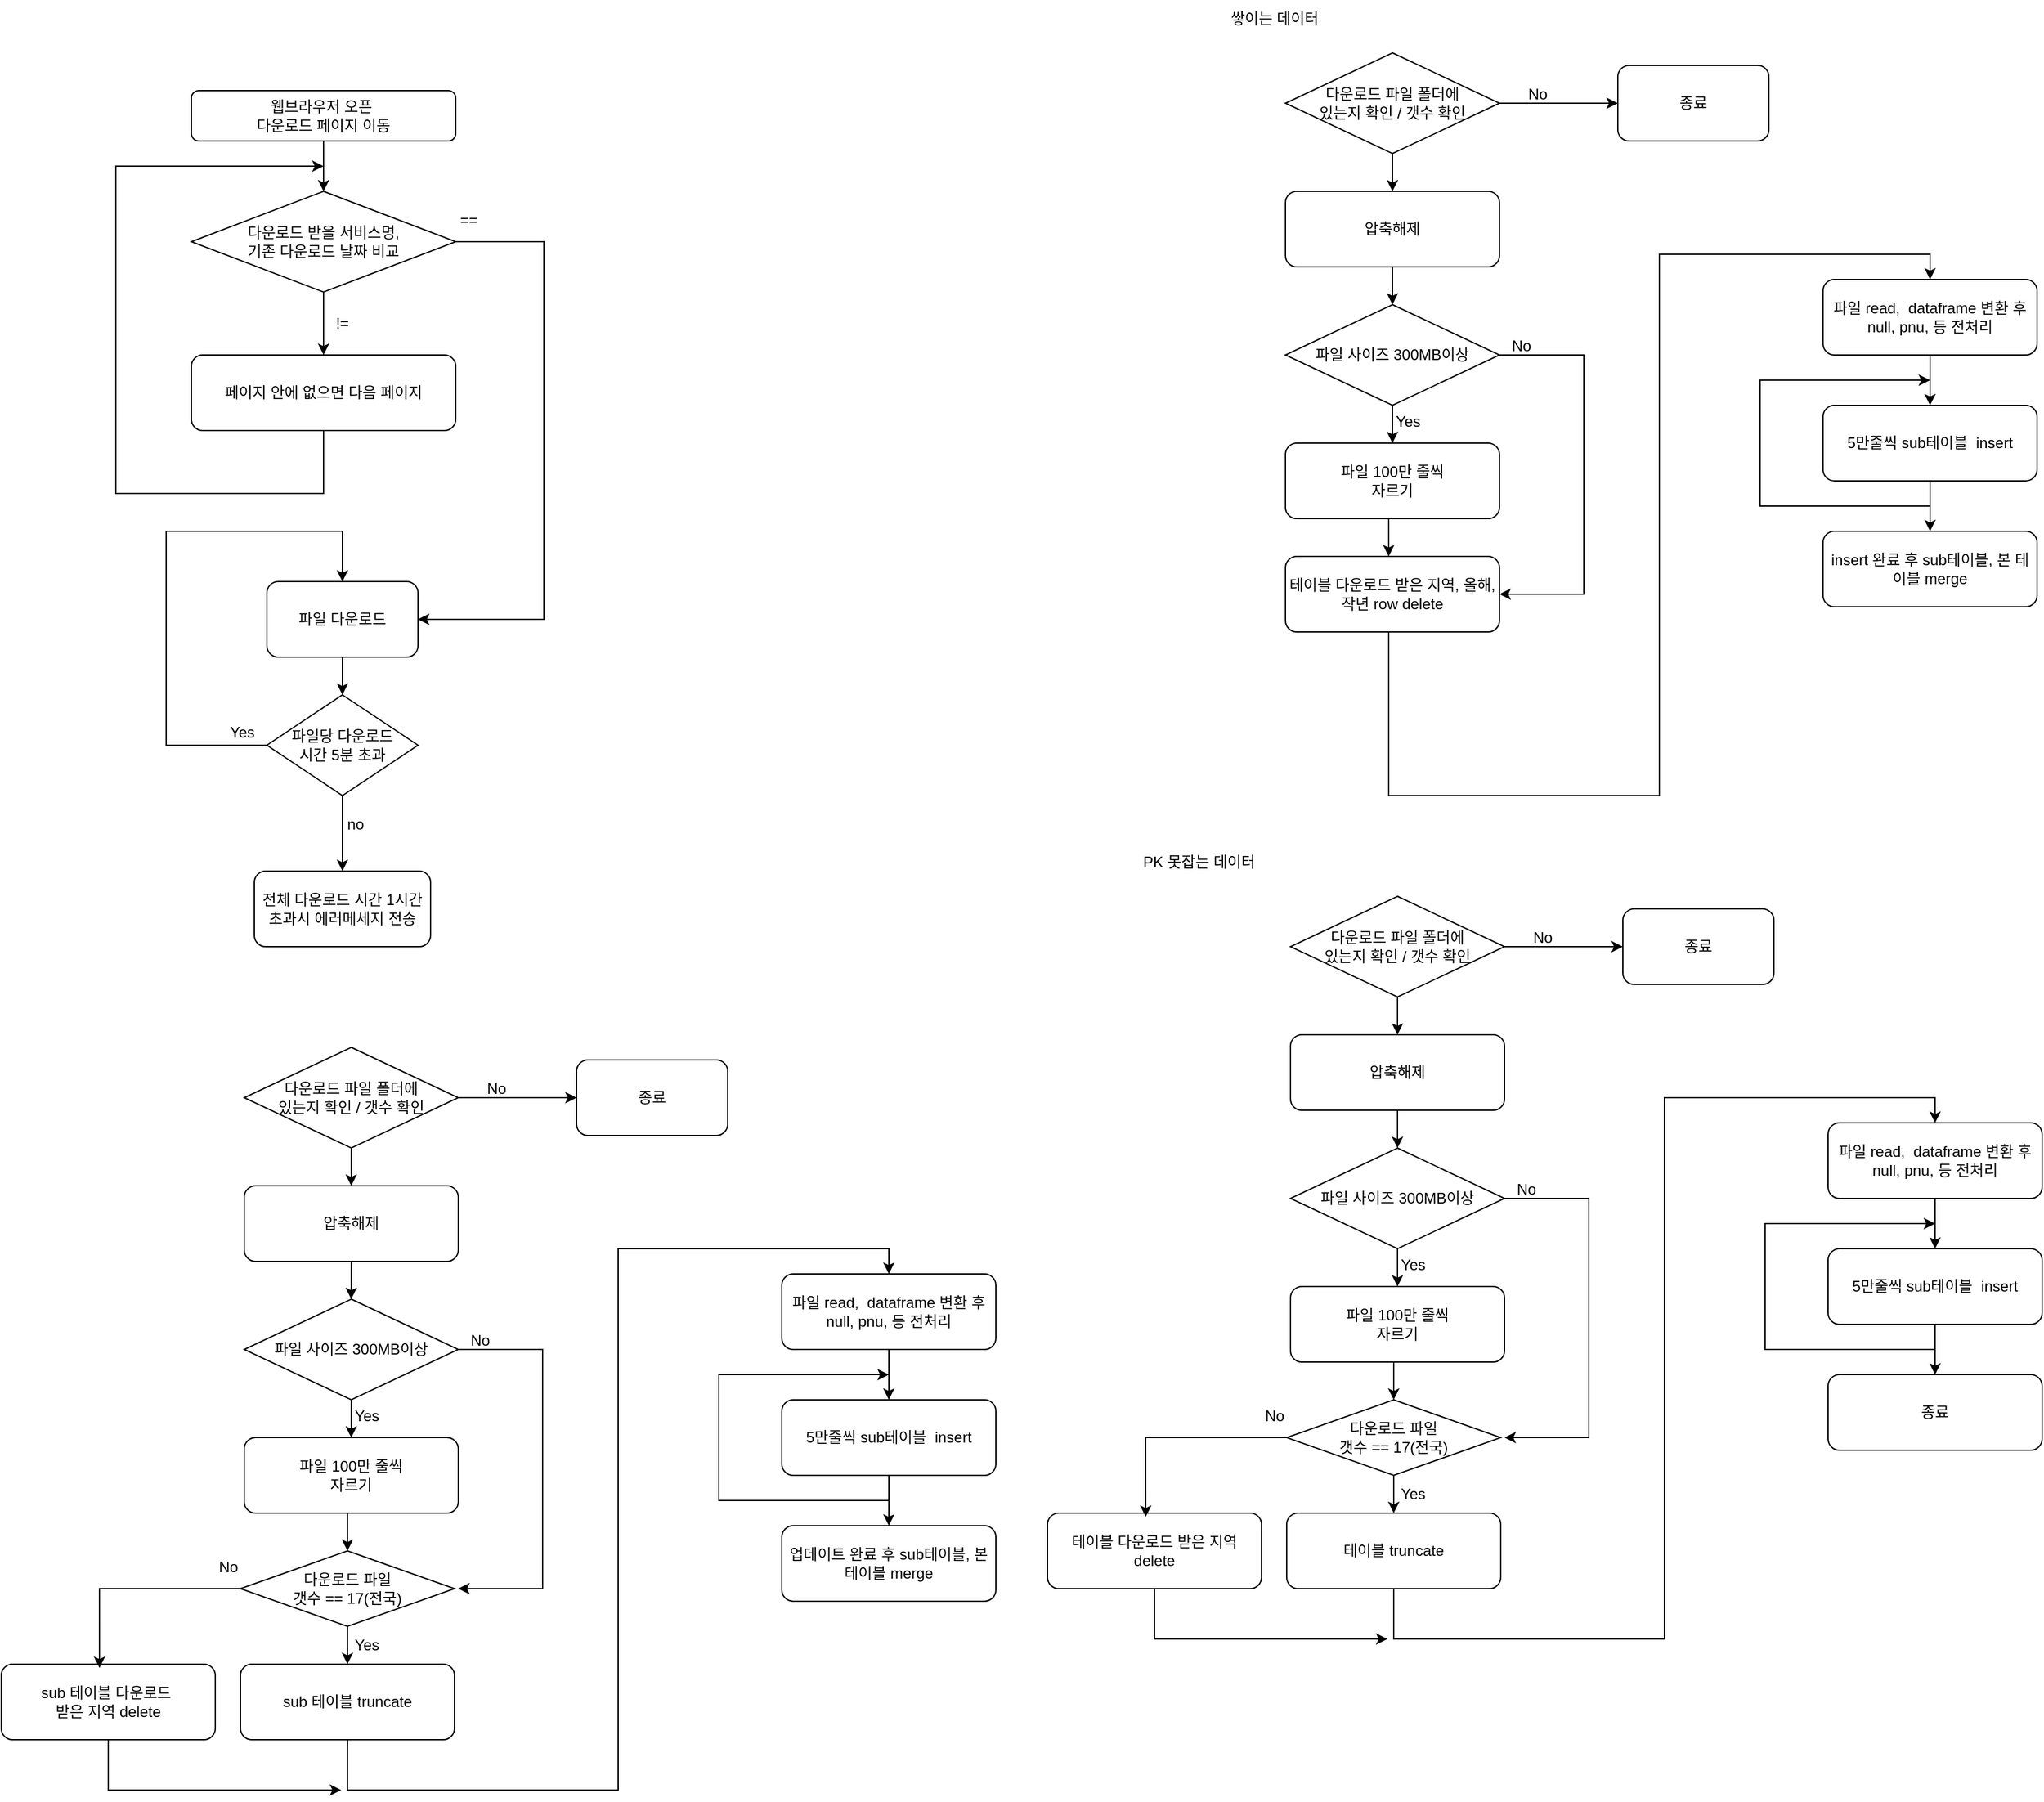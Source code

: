 <mxfile version="24.4.4" type="github">
  <diagram id="C5RBs43oDa-KdzZeNtuy" name="Page-1">
    <mxGraphModel dx="1434" dy="746" grid="1" gridSize="10" guides="1" tooltips="1" connect="1" arrows="1" fold="1" page="1" pageScale="1" pageWidth="827" pageHeight="1169" math="0" shadow="0">
      <root>
        <mxCell id="WIyWlLk6GJQsqaUBKTNV-0" />
        <mxCell id="WIyWlLk6GJQsqaUBKTNV-1" parent="WIyWlLk6GJQsqaUBKTNV-0" />
        <mxCell id="RQJnAnq88mKPeZcABVS9-10" value="웹브라우저 오픈&amp;nbsp;&lt;br&gt;다운로드 페이지 이동" style="rounded=1;whiteSpace=wrap;html=1;fontSize=12;glass=0;strokeWidth=1;shadow=0;" vertex="1" parent="WIyWlLk6GJQsqaUBKTNV-1">
          <mxGeometry x="170" y="90" width="210" height="40" as="geometry" />
        </mxCell>
        <mxCell id="RQJnAnq88mKPeZcABVS9-11" value="다운로드 받을 서비스명,&lt;br&gt;기존 다운로드 날짜 비교" style="rhombus;whiteSpace=wrap;html=1;" vertex="1" parent="WIyWlLk6GJQsqaUBKTNV-1">
          <mxGeometry x="170" y="170" width="210" height="80" as="geometry" />
        </mxCell>
        <mxCell id="RQJnAnq88mKPeZcABVS9-12" value="" style="endArrow=classic;html=1;rounded=0;exitX=0.5;exitY=1;exitDx=0;exitDy=0;entryX=0.5;entryY=0;entryDx=0;entryDy=0;" edge="1" parent="WIyWlLk6GJQsqaUBKTNV-1" source="RQJnAnq88mKPeZcABVS9-10" target="RQJnAnq88mKPeZcABVS9-11">
          <mxGeometry width="50" height="50" relative="1" as="geometry">
            <mxPoint x="400" y="430" as="sourcePoint" />
            <mxPoint x="450" y="380" as="targetPoint" />
          </mxGeometry>
        </mxCell>
        <mxCell id="RQJnAnq88mKPeZcABVS9-13" value="" style="endArrow=classic;html=1;rounded=0;exitX=0.5;exitY=1;exitDx=0;exitDy=0;entryX=0.5;entryY=0;entryDx=0;entryDy=0;" edge="1" parent="WIyWlLk6GJQsqaUBKTNV-1" source="RQJnAnq88mKPeZcABVS9-11">
          <mxGeometry width="50" height="50" relative="1" as="geometry">
            <mxPoint x="400" y="430" as="sourcePoint" />
            <mxPoint x="275" y="300" as="targetPoint" />
          </mxGeometry>
        </mxCell>
        <mxCell id="RQJnAnq88mKPeZcABVS9-14" value="페이지 안에 없으면 다음 페이지" style="rounded=1;whiteSpace=wrap;html=1;" vertex="1" parent="WIyWlLk6GJQsqaUBKTNV-1">
          <mxGeometry x="170" y="300" width="210" height="60" as="geometry" />
        </mxCell>
        <mxCell id="RQJnAnq88mKPeZcABVS9-15" value="!=" style="text;html=1;align=center;verticalAlign=middle;whiteSpace=wrap;rounded=0;" vertex="1" parent="WIyWlLk6GJQsqaUBKTNV-1">
          <mxGeometry x="260" y="260" width="60" height="30" as="geometry" />
        </mxCell>
        <mxCell id="RQJnAnq88mKPeZcABVS9-16" value="" style="endArrow=classic;html=1;rounded=0;exitX=0.5;exitY=1;exitDx=0;exitDy=0;" edge="1" parent="WIyWlLk6GJQsqaUBKTNV-1" source="RQJnAnq88mKPeZcABVS9-14">
          <mxGeometry width="50" height="50" relative="1" as="geometry">
            <mxPoint x="400" y="430" as="sourcePoint" />
            <mxPoint x="275" y="150" as="targetPoint" />
            <Array as="points">
              <mxPoint x="275" y="410" />
              <mxPoint x="110" y="410" />
              <mxPoint x="110" y="150" />
            </Array>
          </mxGeometry>
        </mxCell>
        <mxCell id="RQJnAnq88mKPeZcABVS9-17" value="" style="endArrow=classic;html=1;rounded=0;exitX=1;exitY=0.5;exitDx=0;exitDy=0;entryX=1;entryY=0.5;entryDx=0;entryDy=0;" edge="1" parent="WIyWlLk6GJQsqaUBKTNV-1" source="RQJnAnq88mKPeZcABVS9-11" target="RQJnAnq88mKPeZcABVS9-18">
          <mxGeometry width="50" height="50" relative="1" as="geometry">
            <mxPoint x="400" y="350" as="sourcePoint" />
            <mxPoint x="450" y="300" as="targetPoint" />
            <Array as="points">
              <mxPoint x="450" y="210" />
              <mxPoint x="450" y="510" />
            </Array>
          </mxGeometry>
        </mxCell>
        <mxCell id="RQJnAnq88mKPeZcABVS9-24" style="edgeStyle=orthogonalEdgeStyle;rounded=0;orthogonalLoop=1;jettySize=auto;html=1;exitX=0.5;exitY=1;exitDx=0;exitDy=0;entryX=0.5;entryY=0;entryDx=0;entryDy=0;" edge="1" parent="WIyWlLk6GJQsqaUBKTNV-1" source="RQJnAnq88mKPeZcABVS9-18" target="RQJnAnq88mKPeZcABVS9-22">
          <mxGeometry relative="1" as="geometry" />
        </mxCell>
        <mxCell id="RQJnAnq88mKPeZcABVS9-18" value="파일 다운로드" style="rounded=1;whiteSpace=wrap;html=1;" vertex="1" parent="WIyWlLk6GJQsqaUBKTNV-1">
          <mxGeometry x="230" y="480" width="120" height="60" as="geometry" />
        </mxCell>
        <mxCell id="RQJnAnq88mKPeZcABVS9-19" value="==" style="text;html=1;align=center;verticalAlign=middle;resizable=0;points=[];autosize=1;strokeColor=none;fillColor=none;" vertex="1" parent="WIyWlLk6GJQsqaUBKTNV-1">
          <mxGeometry x="370" y="178" width="40" height="30" as="geometry" />
        </mxCell>
        <mxCell id="RQJnAnq88mKPeZcABVS9-23" style="edgeStyle=orthogonalEdgeStyle;rounded=0;orthogonalLoop=1;jettySize=auto;html=1;exitX=0;exitY=0.5;exitDx=0;exitDy=0;entryX=0.5;entryY=0;entryDx=0;entryDy=0;" edge="1" parent="WIyWlLk6GJQsqaUBKTNV-1" source="RQJnAnq88mKPeZcABVS9-22" target="RQJnAnq88mKPeZcABVS9-18">
          <mxGeometry relative="1" as="geometry">
            <mxPoint x="290" y="460" as="targetPoint" />
            <Array as="points">
              <mxPoint x="150" y="610" />
              <mxPoint x="150" y="440" />
              <mxPoint x="290" y="440" />
            </Array>
          </mxGeometry>
        </mxCell>
        <mxCell id="RQJnAnq88mKPeZcABVS9-26" style="edgeStyle=orthogonalEdgeStyle;rounded=0;orthogonalLoop=1;jettySize=auto;html=1;exitX=0.5;exitY=1;exitDx=0;exitDy=0;" edge="1" parent="WIyWlLk6GJQsqaUBKTNV-1" source="RQJnAnq88mKPeZcABVS9-22">
          <mxGeometry relative="1" as="geometry">
            <mxPoint x="290" y="710" as="targetPoint" />
          </mxGeometry>
        </mxCell>
        <mxCell id="RQJnAnq88mKPeZcABVS9-22" value="파일당 다운로드 &lt;br&gt;시간 5분 초과" style="rhombus;whiteSpace=wrap;html=1;" vertex="1" parent="WIyWlLk6GJQsqaUBKTNV-1">
          <mxGeometry x="230" y="570" width="120" height="80" as="geometry" />
        </mxCell>
        <mxCell id="RQJnAnq88mKPeZcABVS9-25" value="Yes" style="text;html=1;align=center;verticalAlign=middle;resizable=0;points=[];autosize=1;strokeColor=none;fillColor=none;" vertex="1" parent="WIyWlLk6GJQsqaUBKTNV-1">
          <mxGeometry x="190" y="585" width="40" height="30" as="geometry" />
        </mxCell>
        <mxCell id="RQJnAnq88mKPeZcABVS9-27" value="no" style="text;html=1;align=center;verticalAlign=middle;resizable=0;points=[];autosize=1;strokeColor=none;fillColor=none;" vertex="1" parent="WIyWlLk6GJQsqaUBKTNV-1">
          <mxGeometry x="280" y="658" width="40" height="30" as="geometry" />
        </mxCell>
        <mxCell id="RQJnAnq88mKPeZcABVS9-28" value="전체 다운로드 시간 1시간 초과시 에러메세지 전송" style="rounded=1;whiteSpace=wrap;html=1;" vertex="1" parent="WIyWlLk6GJQsqaUBKTNV-1">
          <mxGeometry x="220" y="710" width="140" height="60" as="geometry" />
        </mxCell>
        <mxCell id="RQJnAnq88mKPeZcABVS9-29" style="edgeStyle=orthogonalEdgeStyle;rounded=0;orthogonalLoop=1;jettySize=auto;html=1;exitX=0.5;exitY=1;exitDx=0;exitDy=0;entryX=0.5;entryY=0;entryDx=0;entryDy=0;" edge="1" parent="WIyWlLk6GJQsqaUBKTNV-1" source="RQJnAnq88mKPeZcABVS9-30">
          <mxGeometry relative="1" as="geometry">
            <mxPoint x="297" y="960" as="targetPoint" />
          </mxGeometry>
        </mxCell>
        <mxCell id="RQJnAnq88mKPeZcABVS9-30" value="다운로드 파일 폴더에 &lt;br&gt;있는지 확인 / 갯수 확인" style="rhombus;whiteSpace=wrap;html=1;" vertex="1" parent="WIyWlLk6GJQsqaUBKTNV-1">
          <mxGeometry x="212" y="850" width="170" height="80" as="geometry" />
        </mxCell>
        <mxCell id="RQJnAnq88mKPeZcABVS9-31" value="종료" style="rounded=1;whiteSpace=wrap;html=1;" vertex="1" parent="WIyWlLk6GJQsqaUBKTNV-1">
          <mxGeometry x="476" y="860" width="120" height="60" as="geometry" />
        </mxCell>
        <mxCell id="RQJnAnq88mKPeZcABVS9-32" value="" style="endArrow=classic;html=1;rounded=0;exitX=1;exitY=0.5;exitDx=0;exitDy=0;entryX=0;entryY=0.5;entryDx=0;entryDy=0;" edge="1" parent="WIyWlLk6GJQsqaUBKTNV-1" source="RQJnAnq88mKPeZcABVS9-30" target="RQJnAnq88mKPeZcABVS9-31">
          <mxGeometry width="50" height="50" relative="1" as="geometry">
            <mxPoint x="452" y="920" as="sourcePoint" />
            <mxPoint x="502" y="870" as="targetPoint" />
          </mxGeometry>
        </mxCell>
        <mxCell id="RQJnAnq88mKPeZcABVS9-33" value="No" style="text;html=1;align=center;verticalAlign=middle;resizable=0;points=[];autosize=1;strokeColor=none;fillColor=none;" vertex="1" parent="WIyWlLk6GJQsqaUBKTNV-1">
          <mxGeometry x="392" y="868" width="40" height="30" as="geometry" />
        </mxCell>
        <mxCell id="RQJnAnq88mKPeZcABVS9-47" style="edgeStyle=orthogonalEdgeStyle;rounded=0;orthogonalLoop=1;jettySize=auto;html=1;exitX=0.5;exitY=1;exitDx=0;exitDy=0;entryX=0.5;entryY=0;entryDx=0;entryDy=0;" edge="1" parent="WIyWlLk6GJQsqaUBKTNV-1" source="RQJnAnq88mKPeZcABVS9-35" target="RQJnAnq88mKPeZcABVS9-46">
          <mxGeometry relative="1" as="geometry" />
        </mxCell>
        <mxCell id="RQJnAnq88mKPeZcABVS9-35" value="압축해제" style="rounded=1;whiteSpace=wrap;html=1;" vertex="1" parent="WIyWlLk6GJQsqaUBKTNV-1">
          <mxGeometry x="212" y="960" width="170" height="60" as="geometry" />
        </mxCell>
        <mxCell id="RQJnAnq88mKPeZcABVS9-52" style="edgeStyle=orthogonalEdgeStyle;rounded=0;orthogonalLoop=1;jettySize=auto;html=1;exitX=0.5;exitY=1;exitDx=0;exitDy=0;entryX=0.5;entryY=0;entryDx=0;entryDy=0;" edge="1" parent="WIyWlLk6GJQsqaUBKTNV-1" source="RQJnAnq88mKPeZcABVS9-37" target="RQJnAnq88mKPeZcABVS9-50">
          <mxGeometry relative="1" as="geometry" />
        </mxCell>
        <mxCell id="RQJnAnq88mKPeZcABVS9-37" value="파일 100만 줄씩 &lt;br&gt;자르기" style="rounded=1;whiteSpace=wrap;html=1;" vertex="1" parent="WIyWlLk6GJQsqaUBKTNV-1">
          <mxGeometry x="212" y="1160" width="170" height="60" as="geometry" />
        </mxCell>
        <mxCell id="RQJnAnq88mKPeZcABVS9-38" style="edgeStyle=orthogonalEdgeStyle;rounded=0;orthogonalLoop=1;jettySize=auto;html=1;exitX=0.5;exitY=1;exitDx=0;exitDy=0;" edge="1" parent="WIyWlLk6GJQsqaUBKTNV-1" source="RQJnAnq88mKPeZcABVS9-39" target="RQJnAnq88mKPeZcABVS9-41">
          <mxGeometry relative="1" as="geometry" />
        </mxCell>
        <mxCell id="RQJnAnq88mKPeZcABVS9-39" value="파일 read,&amp;nbsp; dataframe 변환 후 null, pnu, 등 전처리" style="rounded=1;whiteSpace=wrap;html=1;" vertex="1" parent="WIyWlLk6GJQsqaUBKTNV-1">
          <mxGeometry x="639" y="1030" width="170" height="60" as="geometry" />
        </mxCell>
        <mxCell id="RQJnAnq88mKPeZcABVS9-40" style="edgeStyle=orthogonalEdgeStyle;rounded=0;orthogonalLoop=1;jettySize=auto;html=1;exitX=0.5;exitY=1;exitDx=0;exitDy=0;entryX=0.5;entryY=0;entryDx=0;entryDy=0;" edge="1" parent="WIyWlLk6GJQsqaUBKTNV-1" source="RQJnAnq88mKPeZcABVS9-41" target="RQJnAnq88mKPeZcABVS9-42">
          <mxGeometry relative="1" as="geometry" />
        </mxCell>
        <mxCell id="RQJnAnq88mKPeZcABVS9-41" value="5만줄씩 sub테이블&amp;nbsp; insert" style="rounded=1;whiteSpace=wrap;html=1;" vertex="1" parent="WIyWlLk6GJQsqaUBKTNV-1">
          <mxGeometry x="639" y="1130" width="170" height="60" as="geometry" />
        </mxCell>
        <mxCell id="RQJnAnq88mKPeZcABVS9-42" value="업데이트 완료 후 sub테이블, 본 테이블 merge" style="rounded=1;whiteSpace=wrap;html=1;" vertex="1" parent="WIyWlLk6GJQsqaUBKTNV-1">
          <mxGeometry x="639" y="1230" width="170" height="60" as="geometry" />
        </mxCell>
        <mxCell id="RQJnAnq88mKPeZcABVS9-43" value="" style="endArrow=classic;html=1;rounded=0;exitX=0.5;exitY=1;exitDx=0;exitDy=0;" edge="1" parent="WIyWlLk6GJQsqaUBKTNV-1" source="RQJnAnq88mKPeZcABVS9-41">
          <mxGeometry width="50" height="50" relative="1" as="geometry">
            <mxPoint x="879" y="1060" as="sourcePoint" />
            <mxPoint x="724" y="1110" as="targetPoint" />
            <Array as="points">
              <mxPoint x="724" y="1210" />
              <mxPoint x="589" y="1210" />
              <mxPoint x="589" y="1110" />
            </Array>
          </mxGeometry>
        </mxCell>
        <mxCell id="RQJnAnq88mKPeZcABVS9-48" style="edgeStyle=orthogonalEdgeStyle;rounded=0;orthogonalLoop=1;jettySize=auto;html=1;exitX=0.5;exitY=1;exitDx=0;exitDy=0;entryX=0.5;entryY=0;entryDx=0;entryDy=0;" edge="1" parent="WIyWlLk6GJQsqaUBKTNV-1" source="RQJnAnq88mKPeZcABVS9-46" target="RQJnAnq88mKPeZcABVS9-37">
          <mxGeometry relative="1" as="geometry" />
        </mxCell>
        <mxCell id="RQJnAnq88mKPeZcABVS9-46" value="파일 사이즈 300MB이상" style="rhombus;whiteSpace=wrap;html=1;" vertex="1" parent="WIyWlLk6GJQsqaUBKTNV-1">
          <mxGeometry x="212" y="1050" width="170" height="80" as="geometry" />
        </mxCell>
        <mxCell id="RQJnAnq88mKPeZcABVS9-49" value="" style="endArrow=classic;html=1;rounded=0;exitX=1;exitY=0.5;exitDx=0;exitDy=0;entryX=1;entryY=0.5;entryDx=0;entryDy=0;" edge="1" parent="WIyWlLk6GJQsqaUBKTNV-1" source="RQJnAnq88mKPeZcABVS9-46">
          <mxGeometry width="50" height="50" relative="1" as="geometry">
            <mxPoint x="479" y="1330" as="sourcePoint" />
            <mxPoint x="382" y="1280" as="targetPoint" />
            <Array as="points">
              <mxPoint x="449" y="1090" />
              <mxPoint x="449" y="1280" />
            </Array>
          </mxGeometry>
        </mxCell>
        <mxCell id="RQJnAnq88mKPeZcABVS9-57" style="edgeStyle=orthogonalEdgeStyle;rounded=0;orthogonalLoop=1;jettySize=auto;html=1;exitX=0.5;exitY=1;exitDx=0;exitDy=0;entryX=0.5;entryY=0;entryDx=0;entryDy=0;" edge="1" parent="WIyWlLk6GJQsqaUBKTNV-1" source="RQJnAnq88mKPeZcABVS9-50" target="RQJnAnq88mKPeZcABVS9-54">
          <mxGeometry relative="1" as="geometry" />
        </mxCell>
        <mxCell id="RQJnAnq88mKPeZcABVS9-50" value="다운로드 파일 &lt;br&gt;갯수 == 17(전국)" style="rhombus;whiteSpace=wrap;html=1;" vertex="1" parent="WIyWlLk6GJQsqaUBKTNV-1">
          <mxGeometry x="209" y="1250" width="170" height="60" as="geometry" />
        </mxCell>
        <mxCell id="RQJnAnq88mKPeZcABVS9-58" style="edgeStyle=orthogonalEdgeStyle;rounded=0;orthogonalLoop=1;jettySize=auto;html=1;exitX=0.5;exitY=1;exitDx=0;exitDy=0;entryX=0.5;entryY=0;entryDx=0;entryDy=0;" edge="1" parent="WIyWlLk6GJQsqaUBKTNV-1" source="RQJnAnq88mKPeZcABVS9-54" target="RQJnAnq88mKPeZcABVS9-39">
          <mxGeometry relative="1" as="geometry">
            <Array as="points">
              <mxPoint x="294" y="1440" />
              <mxPoint x="509" y="1440" />
              <mxPoint x="509" y="1010" />
              <mxPoint x="724" y="1010" />
            </Array>
          </mxGeometry>
        </mxCell>
        <mxCell id="RQJnAnq88mKPeZcABVS9-54" value="sub 테이블 truncate" style="rounded=1;whiteSpace=wrap;html=1;" vertex="1" parent="WIyWlLk6GJQsqaUBKTNV-1">
          <mxGeometry x="209" y="1340" width="170" height="60" as="geometry" />
        </mxCell>
        <mxCell id="RQJnAnq88mKPeZcABVS9-59" style="edgeStyle=orthogonalEdgeStyle;rounded=0;orthogonalLoop=1;jettySize=auto;html=1;exitX=0.5;exitY=1;exitDx=0;exitDy=0;" edge="1" parent="WIyWlLk6GJQsqaUBKTNV-1" source="RQJnAnq88mKPeZcABVS9-55">
          <mxGeometry relative="1" as="geometry">
            <mxPoint x="289" y="1440" as="targetPoint" />
            <Array as="points">
              <mxPoint x="104" y="1440" />
            </Array>
          </mxGeometry>
        </mxCell>
        <mxCell id="RQJnAnq88mKPeZcABVS9-55" value="sub 테이블 다운로드&amp;nbsp;&lt;div&gt;받은 지역 delete&lt;/div&gt;" style="rounded=1;whiteSpace=wrap;html=1;" vertex="1" parent="WIyWlLk6GJQsqaUBKTNV-1">
          <mxGeometry x="19" y="1340" width="170" height="60" as="geometry" />
        </mxCell>
        <mxCell id="RQJnAnq88mKPeZcABVS9-56" style="edgeStyle=orthogonalEdgeStyle;rounded=0;orthogonalLoop=1;jettySize=auto;html=1;exitX=0;exitY=0.5;exitDx=0;exitDy=0;entryX=0.459;entryY=0.05;entryDx=0;entryDy=0;entryPerimeter=0;" edge="1" parent="WIyWlLk6GJQsqaUBKTNV-1" source="RQJnAnq88mKPeZcABVS9-50" target="RQJnAnq88mKPeZcABVS9-55">
          <mxGeometry relative="1" as="geometry" />
        </mxCell>
        <mxCell id="RQJnAnq88mKPeZcABVS9-60" value="No" style="text;html=1;align=center;verticalAlign=middle;resizable=0;points=[];autosize=1;strokeColor=none;fillColor=none;" vertex="1" parent="WIyWlLk6GJQsqaUBKTNV-1">
          <mxGeometry x="379" y="1068" width="40" height="30" as="geometry" />
        </mxCell>
        <mxCell id="RQJnAnq88mKPeZcABVS9-61" value="Yes" style="text;html=1;align=center;verticalAlign=middle;resizable=0;points=[];autosize=1;strokeColor=none;fillColor=none;" vertex="1" parent="WIyWlLk6GJQsqaUBKTNV-1">
          <mxGeometry x="289" y="1128" width="40" height="30" as="geometry" />
        </mxCell>
        <mxCell id="RQJnAnq88mKPeZcABVS9-62" value="No" style="text;html=1;align=center;verticalAlign=middle;resizable=0;points=[];autosize=1;strokeColor=none;fillColor=none;" vertex="1" parent="WIyWlLk6GJQsqaUBKTNV-1">
          <mxGeometry x="179" y="1248" width="40" height="30" as="geometry" />
        </mxCell>
        <mxCell id="RQJnAnq88mKPeZcABVS9-63" value="Yes" style="text;html=1;align=center;verticalAlign=middle;resizable=0;points=[];autosize=1;strokeColor=none;fillColor=none;" vertex="1" parent="WIyWlLk6GJQsqaUBKTNV-1">
          <mxGeometry x="289" y="1310" width="40" height="30" as="geometry" />
        </mxCell>
        <mxCell id="RQJnAnq88mKPeZcABVS9-64" style="edgeStyle=orthogonalEdgeStyle;rounded=0;orthogonalLoop=1;jettySize=auto;html=1;exitX=0.5;exitY=1;exitDx=0;exitDy=0;entryX=0.5;entryY=0;entryDx=0;entryDy=0;" edge="1" parent="WIyWlLk6GJQsqaUBKTNV-1" source="RQJnAnq88mKPeZcABVS9-65">
          <mxGeometry relative="1" as="geometry">
            <mxPoint x="1124" y="170" as="targetPoint" />
          </mxGeometry>
        </mxCell>
        <mxCell id="RQJnAnq88mKPeZcABVS9-65" value="다운로드 파일 폴더에 &lt;br&gt;있는지 확인 / 갯수 확인" style="rhombus;whiteSpace=wrap;html=1;" vertex="1" parent="WIyWlLk6GJQsqaUBKTNV-1">
          <mxGeometry x="1039" y="60" width="170" height="80" as="geometry" />
        </mxCell>
        <mxCell id="RQJnAnq88mKPeZcABVS9-66" value="종료" style="rounded=1;whiteSpace=wrap;html=1;" vertex="1" parent="WIyWlLk6GJQsqaUBKTNV-1">
          <mxGeometry x="1303" y="70" width="120" height="60" as="geometry" />
        </mxCell>
        <mxCell id="RQJnAnq88mKPeZcABVS9-67" value="" style="endArrow=classic;html=1;rounded=0;exitX=1;exitY=0.5;exitDx=0;exitDy=0;entryX=0;entryY=0.5;entryDx=0;entryDy=0;" edge="1" parent="WIyWlLk6GJQsqaUBKTNV-1" source="RQJnAnq88mKPeZcABVS9-65" target="RQJnAnq88mKPeZcABVS9-66">
          <mxGeometry width="50" height="50" relative="1" as="geometry">
            <mxPoint x="1279" y="130" as="sourcePoint" />
            <mxPoint x="1329" y="80" as="targetPoint" />
          </mxGeometry>
        </mxCell>
        <mxCell id="RQJnAnq88mKPeZcABVS9-68" value="No" style="text;html=1;align=center;verticalAlign=middle;resizable=0;points=[];autosize=1;strokeColor=none;fillColor=none;" vertex="1" parent="WIyWlLk6GJQsqaUBKTNV-1">
          <mxGeometry x="1219" y="78" width="40" height="30" as="geometry" />
        </mxCell>
        <mxCell id="RQJnAnq88mKPeZcABVS9-69" style="edgeStyle=orthogonalEdgeStyle;rounded=0;orthogonalLoop=1;jettySize=auto;html=1;exitX=0.5;exitY=1;exitDx=0;exitDy=0;entryX=0.5;entryY=0;entryDx=0;entryDy=0;" edge="1" parent="WIyWlLk6GJQsqaUBKTNV-1" source="RQJnAnq88mKPeZcABVS9-70" target="RQJnAnq88mKPeZcABVS9-80">
          <mxGeometry relative="1" as="geometry" />
        </mxCell>
        <mxCell id="RQJnAnq88mKPeZcABVS9-70" value="압축해제" style="rounded=1;whiteSpace=wrap;html=1;" vertex="1" parent="WIyWlLk6GJQsqaUBKTNV-1">
          <mxGeometry x="1039" y="170" width="170" height="60" as="geometry" />
        </mxCell>
        <mxCell id="RQJnAnq88mKPeZcABVS9-71" style="edgeStyle=orthogonalEdgeStyle;rounded=0;orthogonalLoop=1;jettySize=auto;html=1;exitX=0.5;exitY=1;exitDx=0;exitDy=0;entryX=0.5;entryY=0;entryDx=0;entryDy=0;" edge="1" parent="WIyWlLk6GJQsqaUBKTNV-1" source="RQJnAnq88mKPeZcABVS9-72">
          <mxGeometry relative="1" as="geometry">
            <mxPoint x="1121" y="460" as="targetPoint" />
          </mxGeometry>
        </mxCell>
        <mxCell id="RQJnAnq88mKPeZcABVS9-72" value="파일 100만 줄씩 &lt;br&gt;자르기" style="rounded=1;whiteSpace=wrap;html=1;" vertex="1" parent="WIyWlLk6GJQsqaUBKTNV-1">
          <mxGeometry x="1039" y="370" width="170" height="60" as="geometry" />
        </mxCell>
        <mxCell id="RQJnAnq88mKPeZcABVS9-73" style="edgeStyle=orthogonalEdgeStyle;rounded=0;orthogonalLoop=1;jettySize=auto;html=1;exitX=0.5;exitY=1;exitDx=0;exitDy=0;" edge="1" parent="WIyWlLk6GJQsqaUBKTNV-1" source="RQJnAnq88mKPeZcABVS9-74" target="RQJnAnq88mKPeZcABVS9-76">
          <mxGeometry relative="1" as="geometry" />
        </mxCell>
        <mxCell id="RQJnAnq88mKPeZcABVS9-74" value="파일 read,&amp;nbsp; dataframe 변환 후 null, pnu, 등 전처리" style="rounded=1;whiteSpace=wrap;html=1;" vertex="1" parent="WIyWlLk6GJQsqaUBKTNV-1">
          <mxGeometry x="1466" y="240" width="170" height="60" as="geometry" />
        </mxCell>
        <mxCell id="RQJnAnq88mKPeZcABVS9-75" style="edgeStyle=orthogonalEdgeStyle;rounded=0;orthogonalLoop=1;jettySize=auto;html=1;exitX=0.5;exitY=1;exitDx=0;exitDy=0;entryX=0.5;entryY=0;entryDx=0;entryDy=0;" edge="1" parent="WIyWlLk6GJQsqaUBKTNV-1" source="RQJnAnq88mKPeZcABVS9-76" target="RQJnAnq88mKPeZcABVS9-77">
          <mxGeometry relative="1" as="geometry" />
        </mxCell>
        <mxCell id="RQJnAnq88mKPeZcABVS9-76" value="5만줄씩 sub테이블&amp;nbsp; insert" style="rounded=1;whiteSpace=wrap;html=1;" vertex="1" parent="WIyWlLk6GJQsqaUBKTNV-1">
          <mxGeometry x="1466" y="340" width="170" height="60" as="geometry" />
        </mxCell>
        <mxCell id="RQJnAnq88mKPeZcABVS9-77" value="insert 완&lt;span style=&quot;background-color: initial;&quot;&gt;료 후 sub테이블, 본 테이블 merge&lt;/span&gt;" style="rounded=1;whiteSpace=wrap;html=1;" vertex="1" parent="WIyWlLk6GJQsqaUBKTNV-1">
          <mxGeometry x="1466" y="440" width="170" height="60" as="geometry" />
        </mxCell>
        <mxCell id="RQJnAnq88mKPeZcABVS9-78" value="" style="endArrow=classic;html=1;rounded=0;exitX=0.5;exitY=1;exitDx=0;exitDy=0;" edge="1" parent="WIyWlLk6GJQsqaUBKTNV-1" source="RQJnAnq88mKPeZcABVS9-76">
          <mxGeometry width="50" height="50" relative="1" as="geometry">
            <mxPoint x="1706" y="270" as="sourcePoint" />
            <mxPoint x="1551" y="320" as="targetPoint" />
            <Array as="points">
              <mxPoint x="1551" y="420" />
              <mxPoint x="1416" y="420" />
              <mxPoint x="1416" y="320" />
            </Array>
          </mxGeometry>
        </mxCell>
        <mxCell id="RQJnAnq88mKPeZcABVS9-79" style="edgeStyle=orthogonalEdgeStyle;rounded=0;orthogonalLoop=1;jettySize=auto;html=1;exitX=0.5;exitY=1;exitDx=0;exitDy=0;entryX=0.5;entryY=0;entryDx=0;entryDy=0;" edge="1" parent="WIyWlLk6GJQsqaUBKTNV-1" source="RQJnAnq88mKPeZcABVS9-80" target="RQJnAnq88mKPeZcABVS9-72">
          <mxGeometry relative="1" as="geometry" />
        </mxCell>
        <mxCell id="RQJnAnq88mKPeZcABVS9-80" value="파일 사이즈 300MB이상" style="rhombus;whiteSpace=wrap;html=1;" vertex="1" parent="WIyWlLk6GJQsqaUBKTNV-1">
          <mxGeometry x="1039" y="260" width="170" height="80" as="geometry" />
        </mxCell>
        <mxCell id="RQJnAnq88mKPeZcABVS9-81" value="" style="endArrow=classic;html=1;rounded=0;exitX=1;exitY=0.5;exitDx=0;exitDy=0;entryX=1;entryY=0.5;entryDx=0;entryDy=0;" edge="1" parent="WIyWlLk6GJQsqaUBKTNV-1" source="RQJnAnq88mKPeZcABVS9-80">
          <mxGeometry width="50" height="50" relative="1" as="geometry">
            <mxPoint x="1306" y="540" as="sourcePoint" />
            <mxPoint x="1209" y="490" as="targetPoint" />
            <Array as="points">
              <mxPoint x="1276" y="300" />
              <mxPoint x="1276" y="490" />
            </Array>
          </mxGeometry>
        </mxCell>
        <mxCell id="RQJnAnq88mKPeZcABVS9-84" style="edgeStyle=orthogonalEdgeStyle;rounded=0;orthogonalLoop=1;jettySize=auto;html=1;exitX=0.5;exitY=1;exitDx=0;exitDy=0;entryX=0.5;entryY=0;entryDx=0;entryDy=0;" edge="1" parent="WIyWlLk6GJQsqaUBKTNV-1" source="RQJnAnq88mKPeZcABVS9-87" target="RQJnAnq88mKPeZcABVS9-74">
          <mxGeometry relative="1" as="geometry">
            <Array as="points">
              <mxPoint x="1121" y="520" />
              <mxPoint x="1121" y="650" />
              <mxPoint x="1336" y="650" />
              <mxPoint x="1336" y="220" />
              <mxPoint x="1551" y="220" />
            </Array>
            <mxPoint x="1121" y="610" as="sourcePoint" />
          </mxGeometry>
        </mxCell>
        <mxCell id="RQJnAnq88mKPeZcABVS9-87" value="테이블 다운로드 받은 지역, 올해, 작년 row delete" style="rounded=1;whiteSpace=wrap;html=1;" vertex="1" parent="WIyWlLk6GJQsqaUBKTNV-1">
          <mxGeometry x="1039" y="460" width="170" height="60" as="geometry" />
        </mxCell>
        <mxCell id="RQJnAnq88mKPeZcABVS9-89" value="No" style="text;html=1;align=center;verticalAlign=middle;resizable=0;points=[];autosize=1;strokeColor=none;fillColor=none;" vertex="1" parent="WIyWlLk6GJQsqaUBKTNV-1">
          <mxGeometry x="1206" y="278" width="40" height="30" as="geometry" />
        </mxCell>
        <mxCell id="RQJnAnq88mKPeZcABVS9-90" value="Yes" style="text;html=1;align=center;verticalAlign=middle;resizable=0;points=[];autosize=1;strokeColor=none;fillColor=none;" vertex="1" parent="WIyWlLk6GJQsqaUBKTNV-1">
          <mxGeometry x="1116" y="338" width="40" height="30" as="geometry" />
        </mxCell>
        <mxCell id="RQJnAnq88mKPeZcABVS9-93" value="쌓이는 데이터" style="text;html=1;align=center;verticalAlign=middle;resizable=0;points=[];autosize=1;strokeColor=none;fillColor=none;" vertex="1" parent="WIyWlLk6GJQsqaUBKTNV-1">
          <mxGeometry x="980" y="18" width="100" height="30" as="geometry" />
        </mxCell>
        <mxCell id="RQJnAnq88mKPeZcABVS9-140" value="PK 못잡는 데이터" style="text;html=1;align=center;verticalAlign=middle;resizable=0;points=[];autosize=1;strokeColor=none;fillColor=none;" vertex="1" parent="WIyWlLk6GJQsqaUBKTNV-1">
          <mxGeometry x="910" y="688" width="120" height="30" as="geometry" />
        </mxCell>
        <mxCell id="RQJnAnq88mKPeZcABVS9-141" style="edgeStyle=orthogonalEdgeStyle;rounded=0;orthogonalLoop=1;jettySize=auto;html=1;exitX=0.5;exitY=1;exitDx=0;exitDy=0;entryX=0.5;entryY=0;entryDx=0;entryDy=0;" edge="1" parent="WIyWlLk6GJQsqaUBKTNV-1" source="RQJnAnq88mKPeZcABVS9-142">
          <mxGeometry relative="1" as="geometry">
            <mxPoint x="1128" y="840" as="targetPoint" />
          </mxGeometry>
        </mxCell>
        <mxCell id="RQJnAnq88mKPeZcABVS9-142" value="다운로드 파일 폴더에 &lt;br&gt;있는지 확인 / 갯수 확인" style="rhombus;whiteSpace=wrap;html=1;" vertex="1" parent="WIyWlLk6GJQsqaUBKTNV-1">
          <mxGeometry x="1043" y="730" width="170" height="80" as="geometry" />
        </mxCell>
        <mxCell id="RQJnAnq88mKPeZcABVS9-143" value="종료" style="rounded=1;whiteSpace=wrap;html=1;" vertex="1" parent="WIyWlLk6GJQsqaUBKTNV-1">
          <mxGeometry x="1307" y="740" width="120" height="60" as="geometry" />
        </mxCell>
        <mxCell id="RQJnAnq88mKPeZcABVS9-144" value="" style="endArrow=classic;html=1;rounded=0;exitX=1;exitY=0.5;exitDx=0;exitDy=0;entryX=0;entryY=0.5;entryDx=0;entryDy=0;" edge="1" parent="WIyWlLk6GJQsqaUBKTNV-1" source="RQJnAnq88mKPeZcABVS9-142" target="RQJnAnq88mKPeZcABVS9-143">
          <mxGeometry width="50" height="50" relative="1" as="geometry">
            <mxPoint x="1283" y="800" as="sourcePoint" />
            <mxPoint x="1333" y="750" as="targetPoint" />
          </mxGeometry>
        </mxCell>
        <mxCell id="RQJnAnq88mKPeZcABVS9-145" value="No" style="text;html=1;align=center;verticalAlign=middle;resizable=0;points=[];autosize=1;strokeColor=none;fillColor=none;" vertex="1" parent="WIyWlLk6GJQsqaUBKTNV-1">
          <mxGeometry x="1223" y="748" width="40" height="30" as="geometry" />
        </mxCell>
        <mxCell id="RQJnAnq88mKPeZcABVS9-146" style="edgeStyle=orthogonalEdgeStyle;rounded=0;orthogonalLoop=1;jettySize=auto;html=1;exitX=0.5;exitY=1;exitDx=0;exitDy=0;entryX=0.5;entryY=0;entryDx=0;entryDy=0;" edge="1" parent="WIyWlLk6GJQsqaUBKTNV-1" source="RQJnAnq88mKPeZcABVS9-147" target="RQJnAnq88mKPeZcABVS9-157">
          <mxGeometry relative="1" as="geometry" />
        </mxCell>
        <mxCell id="RQJnAnq88mKPeZcABVS9-147" value="압축해제" style="rounded=1;whiteSpace=wrap;html=1;" vertex="1" parent="WIyWlLk6GJQsqaUBKTNV-1">
          <mxGeometry x="1043" y="840" width="170" height="60" as="geometry" />
        </mxCell>
        <mxCell id="RQJnAnq88mKPeZcABVS9-148" style="edgeStyle=orthogonalEdgeStyle;rounded=0;orthogonalLoop=1;jettySize=auto;html=1;exitX=0.5;exitY=1;exitDx=0;exitDy=0;entryX=0.5;entryY=0;entryDx=0;entryDy=0;" edge="1" parent="WIyWlLk6GJQsqaUBKTNV-1" source="RQJnAnq88mKPeZcABVS9-149" target="RQJnAnq88mKPeZcABVS9-160">
          <mxGeometry relative="1" as="geometry" />
        </mxCell>
        <mxCell id="RQJnAnq88mKPeZcABVS9-149" value="파일 100만 줄씩 &lt;br&gt;자르기" style="rounded=1;whiteSpace=wrap;html=1;" vertex="1" parent="WIyWlLk6GJQsqaUBKTNV-1">
          <mxGeometry x="1043" y="1040" width="170" height="60" as="geometry" />
        </mxCell>
        <mxCell id="RQJnAnq88mKPeZcABVS9-150" style="edgeStyle=orthogonalEdgeStyle;rounded=0;orthogonalLoop=1;jettySize=auto;html=1;exitX=0.5;exitY=1;exitDx=0;exitDy=0;" edge="1" parent="WIyWlLk6GJQsqaUBKTNV-1" source="RQJnAnq88mKPeZcABVS9-151" target="RQJnAnq88mKPeZcABVS9-153">
          <mxGeometry relative="1" as="geometry" />
        </mxCell>
        <mxCell id="RQJnAnq88mKPeZcABVS9-151" value="파일 read,&amp;nbsp; dataframe 변환 후 null, pnu, 등 전처리" style="rounded=1;whiteSpace=wrap;html=1;" vertex="1" parent="WIyWlLk6GJQsqaUBKTNV-1">
          <mxGeometry x="1470" y="910" width="170" height="60" as="geometry" />
        </mxCell>
        <mxCell id="RQJnAnq88mKPeZcABVS9-152" style="edgeStyle=orthogonalEdgeStyle;rounded=0;orthogonalLoop=1;jettySize=auto;html=1;exitX=0.5;exitY=1;exitDx=0;exitDy=0;entryX=0.5;entryY=0;entryDx=0;entryDy=0;" edge="1" parent="WIyWlLk6GJQsqaUBKTNV-1" source="RQJnAnq88mKPeZcABVS9-153" target="RQJnAnq88mKPeZcABVS9-154">
          <mxGeometry relative="1" as="geometry" />
        </mxCell>
        <mxCell id="RQJnAnq88mKPeZcABVS9-153" value="5만줄씩 sub테이블&amp;nbsp; insert" style="rounded=1;whiteSpace=wrap;html=1;" vertex="1" parent="WIyWlLk6GJQsqaUBKTNV-1">
          <mxGeometry x="1470" y="1010" width="170" height="60" as="geometry" />
        </mxCell>
        <mxCell id="RQJnAnq88mKPeZcABVS9-154" value="종료" style="rounded=1;whiteSpace=wrap;html=1;" vertex="1" parent="WIyWlLk6GJQsqaUBKTNV-1">
          <mxGeometry x="1470" y="1110" width="170" height="60" as="geometry" />
        </mxCell>
        <mxCell id="RQJnAnq88mKPeZcABVS9-155" value="" style="endArrow=classic;html=1;rounded=0;exitX=0.5;exitY=1;exitDx=0;exitDy=0;" edge="1" parent="WIyWlLk6GJQsqaUBKTNV-1" source="RQJnAnq88mKPeZcABVS9-153">
          <mxGeometry width="50" height="50" relative="1" as="geometry">
            <mxPoint x="1710" y="940" as="sourcePoint" />
            <mxPoint x="1555" y="990" as="targetPoint" />
            <Array as="points">
              <mxPoint x="1555" y="1090" />
              <mxPoint x="1420" y="1090" />
              <mxPoint x="1420" y="990" />
            </Array>
          </mxGeometry>
        </mxCell>
        <mxCell id="RQJnAnq88mKPeZcABVS9-156" style="edgeStyle=orthogonalEdgeStyle;rounded=0;orthogonalLoop=1;jettySize=auto;html=1;exitX=0.5;exitY=1;exitDx=0;exitDy=0;entryX=0.5;entryY=0;entryDx=0;entryDy=0;" edge="1" parent="WIyWlLk6GJQsqaUBKTNV-1" source="RQJnAnq88mKPeZcABVS9-157" target="RQJnAnq88mKPeZcABVS9-149">
          <mxGeometry relative="1" as="geometry" />
        </mxCell>
        <mxCell id="RQJnAnq88mKPeZcABVS9-157" value="파일 사이즈 300MB이상" style="rhombus;whiteSpace=wrap;html=1;" vertex="1" parent="WIyWlLk6GJQsqaUBKTNV-1">
          <mxGeometry x="1043" y="930" width="170" height="80" as="geometry" />
        </mxCell>
        <mxCell id="RQJnAnq88mKPeZcABVS9-158" value="" style="endArrow=classic;html=1;rounded=0;exitX=1;exitY=0.5;exitDx=0;exitDy=0;entryX=1;entryY=0.5;entryDx=0;entryDy=0;" edge="1" parent="WIyWlLk6GJQsqaUBKTNV-1" source="RQJnAnq88mKPeZcABVS9-157">
          <mxGeometry width="50" height="50" relative="1" as="geometry">
            <mxPoint x="1310" y="1210" as="sourcePoint" />
            <mxPoint x="1213" y="1160" as="targetPoint" />
            <Array as="points">
              <mxPoint x="1280" y="970" />
              <mxPoint x="1280" y="1160" />
            </Array>
          </mxGeometry>
        </mxCell>
        <mxCell id="RQJnAnq88mKPeZcABVS9-159" style="edgeStyle=orthogonalEdgeStyle;rounded=0;orthogonalLoop=1;jettySize=auto;html=1;exitX=0.5;exitY=1;exitDx=0;exitDy=0;entryX=0.5;entryY=0;entryDx=0;entryDy=0;" edge="1" parent="WIyWlLk6GJQsqaUBKTNV-1" source="RQJnAnq88mKPeZcABVS9-160" target="RQJnAnq88mKPeZcABVS9-162">
          <mxGeometry relative="1" as="geometry" />
        </mxCell>
        <mxCell id="RQJnAnq88mKPeZcABVS9-160" value="다운로드 파일 &lt;br&gt;갯수 == 17(전국)" style="rhombus;whiteSpace=wrap;html=1;" vertex="1" parent="WIyWlLk6GJQsqaUBKTNV-1">
          <mxGeometry x="1040" y="1130" width="170" height="60" as="geometry" />
        </mxCell>
        <mxCell id="RQJnAnq88mKPeZcABVS9-161" style="edgeStyle=orthogonalEdgeStyle;rounded=0;orthogonalLoop=1;jettySize=auto;html=1;exitX=0.5;exitY=1;exitDx=0;exitDy=0;entryX=0.5;entryY=0;entryDx=0;entryDy=0;" edge="1" parent="WIyWlLk6GJQsqaUBKTNV-1" source="RQJnAnq88mKPeZcABVS9-162" target="RQJnAnq88mKPeZcABVS9-151">
          <mxGeometry relative="1" as="geometry">
            <Array as="points">
              <mxPoint x="1125" y="1320" />
              <mxPoint x="1340" y="1320" />
              <mxPoint x="1340" y="890" />
              <mxPoint x="1555" y="890" />
            </Array>
          </mxGeometry>
        </mxCell>
        <mxCell id="RQJnAnq88mKPeZcABVS9-162" value="테이블 truncate" style="rounded=1;whiteSpace=wrap;html=1;" vertex="1" parent="WIyWlLk6GJQsqaUBKTNV-1">
          <mxGeometry x="1040" y="1220" width="170" height="60" as="geometry" />
        </mxCell>
        <mxCell id="RQJnAnq88mKPeZcABVS9-163" style="edgeStyle=orthogonalEdgeStyle;rounded=0;orthogonalLoop=1;jettySize=auto;html=1;exitX=0.5;exitY=1;exitDx=0;exitDy=0;" edge="1" parent="WIyWlLk6GJQsqaUBKTNV-1" source="RQJnAnq88mKPeZcABVS9-164">
          <mxGeometry relative="1" as="geometry">
            <mxPoint x="1120" y="1320" as="targetPoint" />
            <Array as="points">
              <mxPoint x="935" y="1320" />
            </Array>
          </mxGeometry>
        </mxCell>
        <mxCell id="RQJnAnq88mKPeZcABVS9-164" value="테이블 다운로드 받은 지역&lt;br&gt;delete" style="rounded=1;whiteSpace=wrap;html=1;" vertex="1" parent="WIyWlLk6GJQsqaUBKTNV-1">
          <mxGeometry x="850" y="1220" width="170" height="60" as="geometry" />
        </mxCell>
        <mxCell id="RQJnAnq88mKPeZcABVS9-165" style="edgeStyle=orthogonalEdgeStyle;rounded=0;orthogonalLoop=1;jettySize=auto;html=1;exitX=0;exitY=0.5;exitDx=0;exitDy=0;entryX=0.459;entryY=0.05;entryDx=0;entryDy=0;entryPerimeter=0;" edge="1" parent="WIyWlLk6GJQsqaUBKTNV-1" source="RQJnAnq88mKPeZcABVS9-160" target="RQJnAnq88mKPeZcABVS9-164">
          <mxGeometry relative="1" as="geometry" />
        </mxCell>
        <mxCell id="RQJnAnq88mKPeZcABVS9-166" value="No" style="text;html=1;align=center;verticalAlign=middle;resizable=0;points=[];autosize=1;strokeColor=none;fillColor=none;" vertex="1" parent="WIyWlLk6GJQsqaUBKTNV-1">
          <mxGeometry x="1210" y="948" width="40" height="30" as="geometry" />
        </mxCell>
        <mxCell id="RQJnAnq88mKPeZcABVS9-167" value="Yes" style="text;html=1;align=center;verticalAlign=middle;resizable=0;points=[];autosize=1;strokeColor=none;fillColor=none;" vertex="1" parent="WIyWlLk6GJQsqaUBKTNV-1">
          <mxGeometry x="1120" y="1008" width="40" height="30" as="geometry" />
        </mxCell>
        <mxCell id="RQJnAnq88mKPeZcABVS9-168" value="No" style="text;html=1;align=center;verticalAlign=middle;resizable=0;points=[];autosize=1;strokeColor=none;fillColor=none;" vertex="1" parent="WIyWlLk6GJQsqaUBKTNV-1">
          <mxGeometry x="1010" y="1128" width="40" height="30" as="geometry" />
        </mxCell>
        <mxCell id="RQJnAnq88mKPeZcABVS9-169" value="Yes" style="text;html=1;align=center;verticalAlign=middle;resizable=0;points=[];autosize=1;strokeColor=none;fillColor=none;" vertex="1" parent="WIyWlLk6GJQsqaUBKTNV-1">
          <mxGeometry x="1120" y="1190" width="40" height="30" as="geometry" />
        </mxCell>
      </root>
    </mxGraphModel>
  </diagram>
</mxfile>
